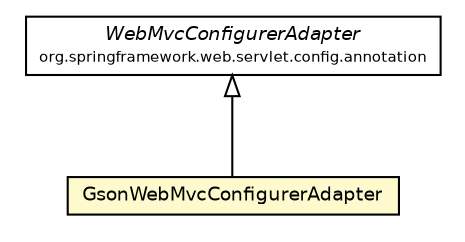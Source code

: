 #!/usr/local/bin/dot
#
# Class diagram 
# Generated by UMLGraph version R5_6 (http://www.umlgraph.org/)
#

digraph G {
	edge [fontname="Helvetica",fontsize=10,labelfontname="Helvetica",labelfontsize=10];
	node [fontname="Helvetica",fontsize=10,shape=plaintext];
	nodesep=0.25;
	ranksep=0.5;
	// net.ljcomputing.gson.config.GsonWebMvcConfigurerAdapter
	c102 [label=<<table title="net.ljcomputing.gson.config.GsonWebMvcConfigurerAdapter" border="0" cellborder="1" cellspacing="0" cellpadding="2" port="p" bgcolor="lemonChiffon" href="./GsonWebMvcConfigurerAdapter.html">
		<tr><td><table border="0" cellspacing="0" cellpadding="1">
<tr><td align="center" balign="center"> GsonWebMvcConfigurerAdapter </td></tr>
		</table></td></tr>
		</table>>, URL="./GsonWebMvcConfigurerAdapter.html", fontname="Helvetica", fontcolor="black", fontsize=9.0];
	//net.ljcomputing.gson.config.GsonWebMvcConfigurerAdapter extends org.springframework.web.servlet.config.annotation.WebMvcConfigurerAdapter
	c108:p -> c102:p [dir=back,arrowtail=empty];
	// org.springframework.web.servlet.config.annotation.WebMvcConfigurerAdapter
	c108 [label=<<table title="org.springframework.web.servlet.config.annotation.WebMvcConfigurerAdapter" border="0" cellborder="1" cellspacing="0" cellpadding="2" port="p">
		<tr><td><table border="0" cellspacing="0" cellpadding="1">
<tr><td align="center" balign="center"><font face="Helvetica-Oblique"> WebMvcConfigurerAdapter </font></td></tr>
<tr><td align="center" balign="center"><font point-size="7.0"> org.springframework.web.servlet.config.annotation </font></td></tr>
		</table></td></tr>
		</table>>, URL="null", fontname="Helvetica", fontcolor="black", fontsize=9.0];
}

